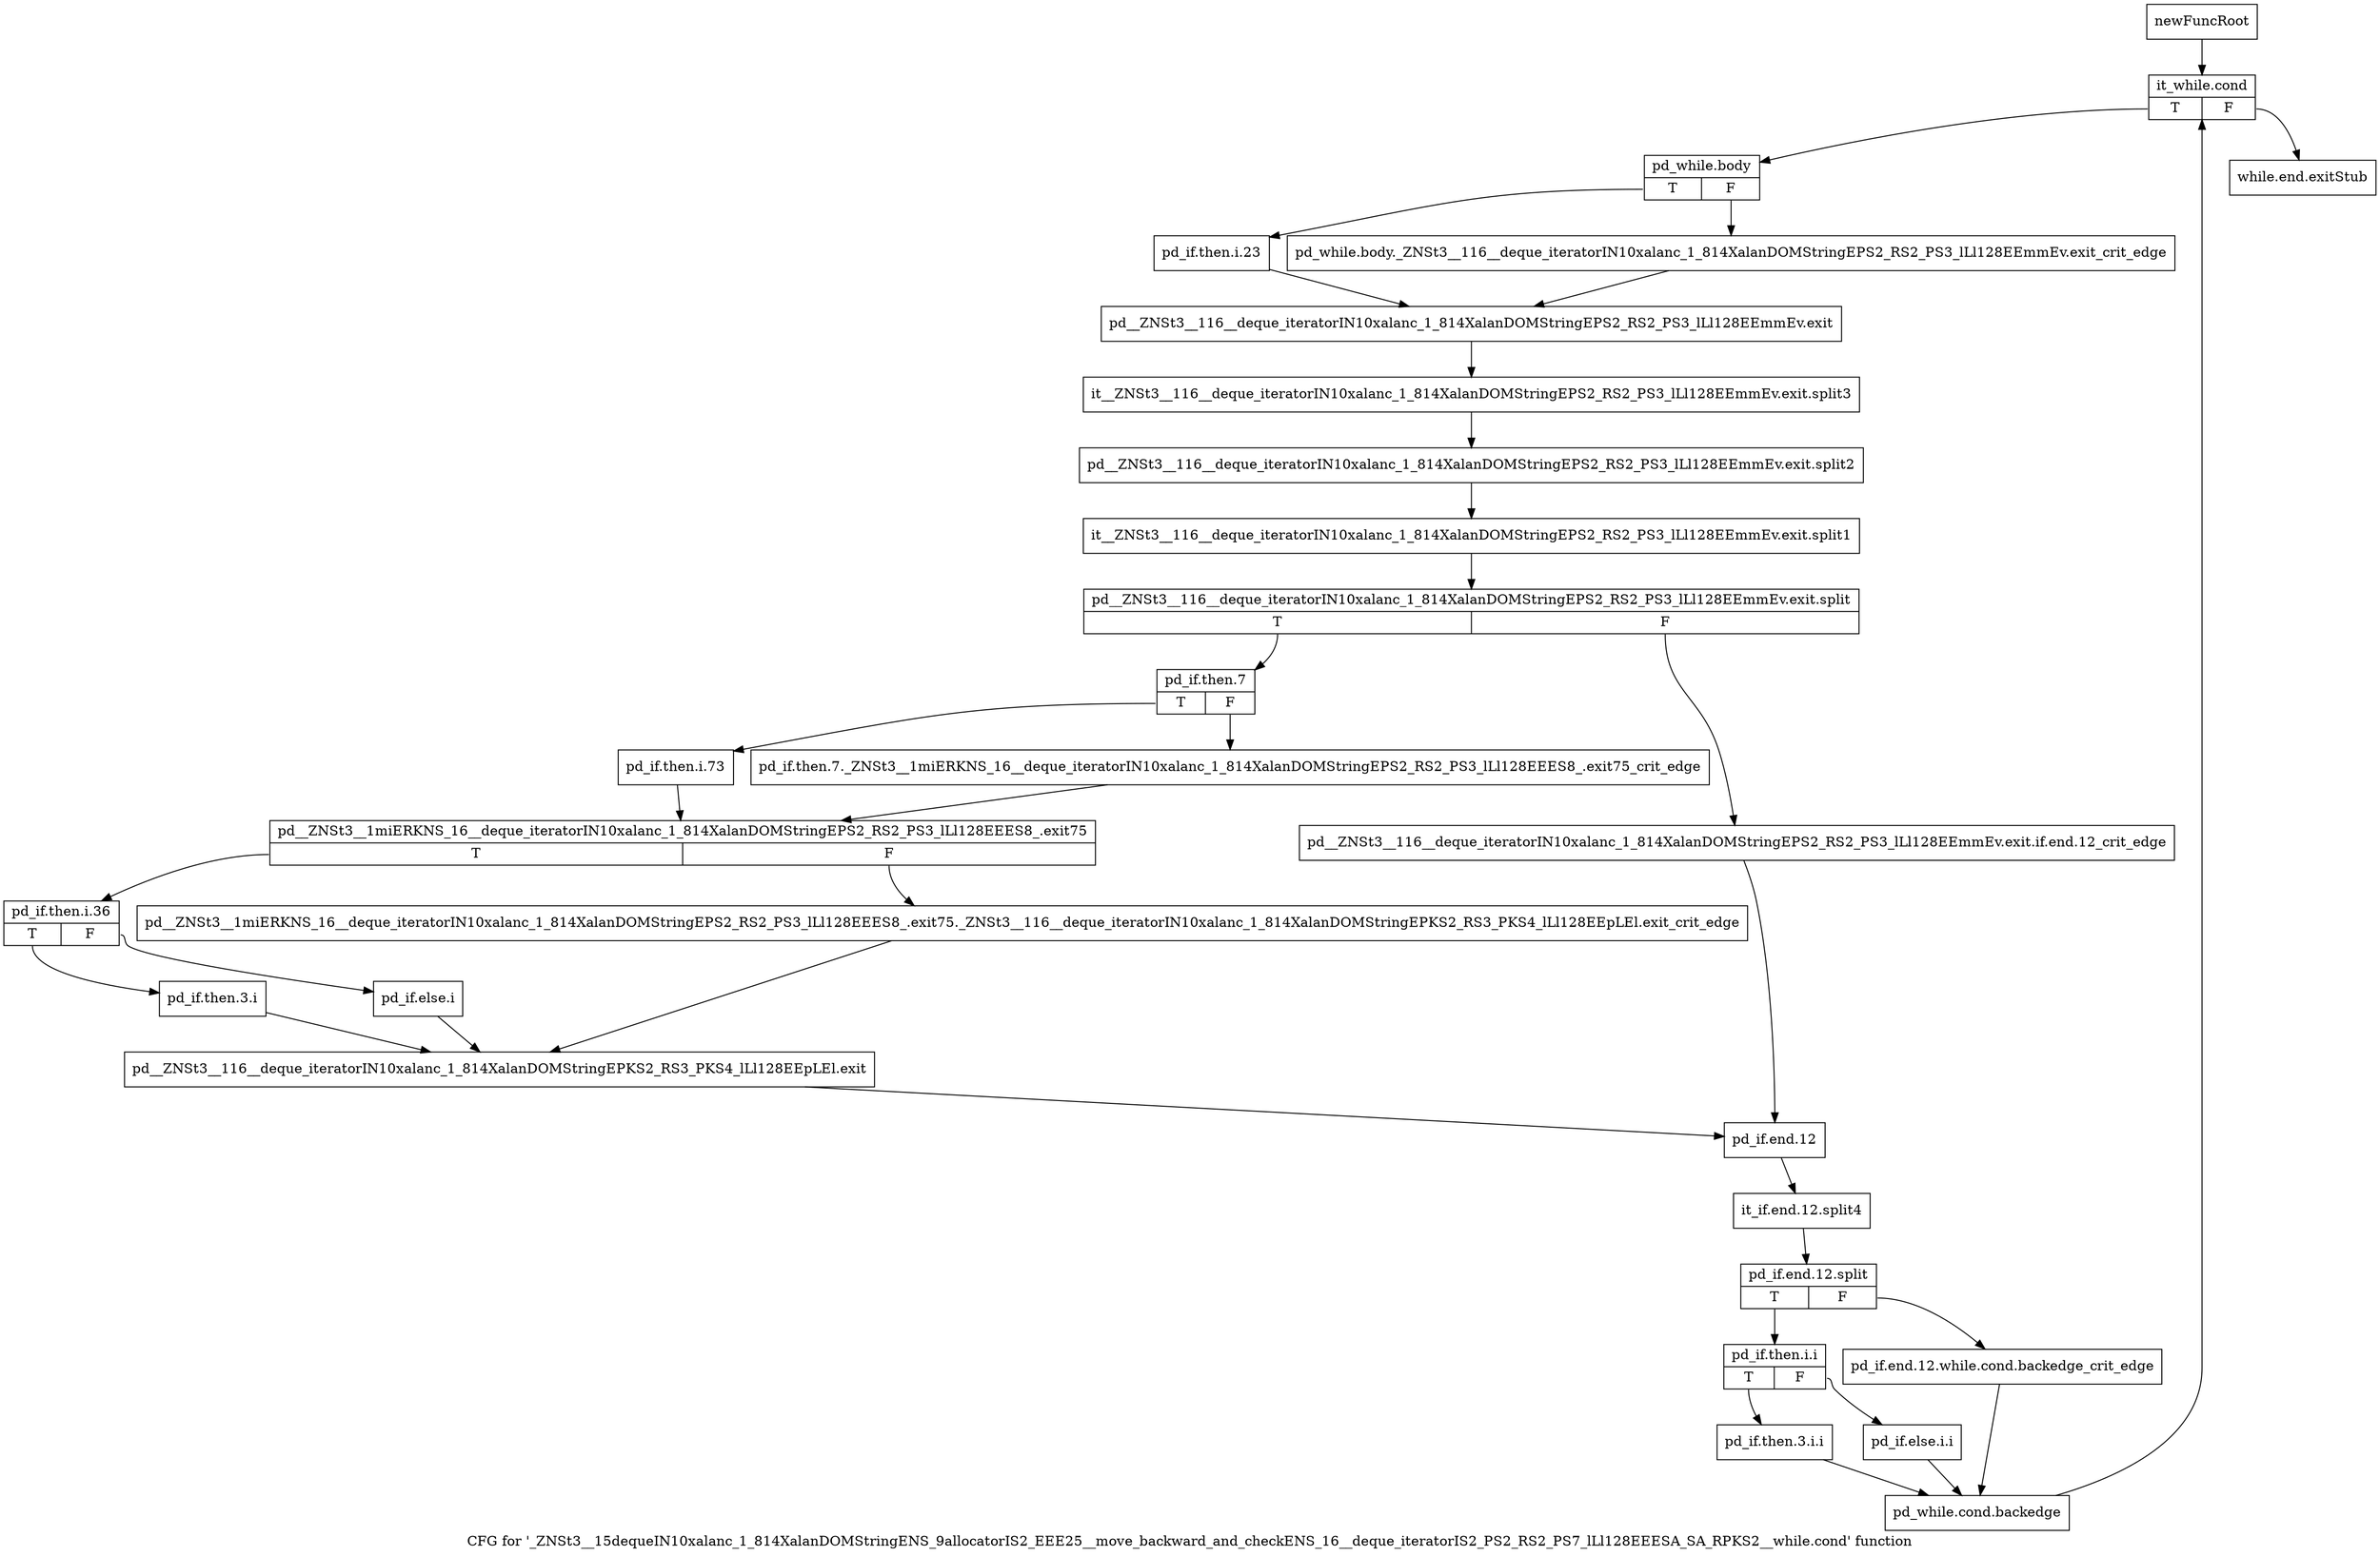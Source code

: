 digraph "CFG for '_ZNSt3__15dequeIN10xalanc_1_814XalanDOMStringENS_9allocatorIS2_EEE25__move_backward_and_checkENS_16__deque_iteratorIS2_PS2_RS2_PS7_lLl128EEESA_SA_RPKS2__while.cond' function" {
	label="CFG for '_ZNSt3__15dequeIN10xalanc_1_814XalanDOMStringENS_9allocatorIS2_EEE25__move_backward_and_checkENS_16__deque_iteratorIS2_PS2_RS2_PS7_lLl128EEESA_SA_RPKS2__while.cond' function";

	Node0x844abb0 [shape=record,label="{newFuncRoot}"];
	Node0x844abb0 -> Node0x844ac50;
	Node0x844ac00 [shape=record,label="{while.end.exitStub}"];
	Node0x844ac50 [shape=record,label="{it_while.cond|{<s0>T|<s1>F}}"];
	Node0x844ac50:s0 -> Node0x844aca0;
	Node0x844ac50:s1 -> Node0x844ac00;
	Node0x844aca0 [shape=record,label="{pd_while.body|{<s0>T|<s1>F}}"];
	Node0x844aca0:s0 -> Node0x844ad40;
	Node0x844aca0:s1 -> Node0x844acf0;
	Node0x844acf0 [shape=record,label="{pd_while.body._ZNSt3__116__deque_iteratorIN10xalanc_1_814XalanDOMStringEPS2_RS2_PS3_lLl128EEmmEv.exit_crit_edge}"];
	Node0x844acf0 -> Node0x844ad90;
	Node0x844ad40 [shape=record,label="{pd_if.then.i.23}"];
	Node0x844ad40 -> Node0x844ad90;
	Node0x844ad90 [shape=record,label="{pd__ZNSt3__116__deque_iteratorIN10xalanc_1_814XalanDOMStringEPS2_RS2_PS3_lLl128EEmmEv.exit}"];
	Node0x844ad90 -> Node0xd1f09e0;
	Node0xd1f09e0 [shape=record,label="{it__ZNSt3__116__deque_iteratorIN10xalanc_1_814XalanDOMStringEPS2_RS2_PS3_lLl128EEmmEv.exit.split3}"];
	Node0xd1f09e0 -> Node0xd1f0bc0;
	Node0xd1f0bc0 [shape=record,label="{pd__ZNSt3__116__deque_iteratorIN10xalanc_1_814XalanDOMStringEPS2_RS2_PS3_lLl128EEmmEv.exit.split2}"];
	Node0xd1f0bc0 -> Node0xd1f0e40;
	Node0xd1f0e40 [shape=record,label="{it__ZNSt3__116__deque_iteratorIN10xalanc_1_814XalanDOMStringEPS2_RS2_PS3_lLl128EEmmEv.exit.split1}"];
	Node0xd1f0e40 -> Node0xd1e20c0;
	Node0xd1e20c0 [shape=record,label="{pd__ZNSt3__116__deque_iteratorIN10xalanc_1_814XalanDOMStringEPS2_RS2_PS3_lLl128EEmmEv.exit.split|{<s0>T|<s1>F}}"];
	Node0xd1e20c0:s0 -> Node0x844c880;
	Node0xd1e20c0:s1 -> Node0x844c830;
	Node0x844c830 [shape=record,label="{pd__ZNSt3__116__deque_iteratorIN10xalanc_1_814XalanDOMStringEPS2_RS2_PS3_lLl128EEmmEv.exit.if.end.12_crit_edge}"];
	Node0x844c830 -> Node0x844cb50;
	Node0x844c880 [shape=record,label="{pd_if.then.7|{<s0>T|<s1>F}}"];
	Node0x844c880:s0 -> Node0x844c920;
	Node0x844c880:s1 -> Node0x844c8d0;
	Node0x844c8d0 [shape=record,label="{pd_if.then.7._ZNSt3__1miERKNS_16__deque_iteratorIN10xalanc_1_814XalanDOMStringEPS2_RS2_PS3_lLl128EEES8_.exit75_crit_edge}"];
	Node0x844c8d0 -> Node0x844c970;
	Node0x844c920 [shape=record,label="{pd_if.then.i.73}"];
	Node0x844c920 -> Node0x844c970;
	Node0x844c970 [shape=record,label="{pd__ZNSt3__1miERKNS_16__deque_iteratorIN10xalanc_1_814XalanDOMStringEPS2_RS2_PS3_lLl128EEES8_.exit75|{<s0>T|<s1>F}}"];
	Node0x844c970:s0 -> Node0x844ca10;
	Node0x844c970:s1 -> Node0x844c9c0;
	Node0x844c9c0 [shape=record,label="{pd__ZNSt3__1miERKNS_16__deque_iteratorIN10xalanc_1_814XalanDOMStringEPS2_RS2_PS3_lLl128EEES8_.exit75._ZNSt3__116__deque_iteratorIN10xalanc_1_814XalanDOMStringEPKS2_RS3_PKS4_lLl128EEpLEl.exit_crit_edge}"];
	Node0x844c9c0 -> Node0x844cb00;
	Node0x844ca10 [shape=record,label="{pd_if.then.i.36|{<s0>T|<s1>F}}"];
	Node0x844ca10:s0 -> Node0x844cab0;
	Node0x844ca10:s1 -> Node0x844ca60;
	Node0x844ca60 [shape=record,label="{pd_if.else.i}"];
	Node0x844ca60 -> Node0x844cb00;
	Node0x844cab0 [shape=record,label="{pd_if.then.3.i}"];
	Node0x844cab0 -> Node0x844cb00;
	Node0x844cb00 [shape=record,label="{pd__ZNSt3__116__deque_iteratorIN10xalanc_1_814XalanDOMStringEPKS2_RS3_PKS4_lLl128EEpLEl.exit}"];
	Node0x844cb00 -> Node0x844cb50;
	Node0x844cb50 [shape=record,label="{pd_if.end.12}"];
	Node0x844cb50 -> Node0xd1f0620;
	Node0xd1f0620 [shape=record,label="{it_if.end.12.split4}"];
	Node0xd1f0620 -> Node0xd1f06c0;
	Node0xd1f06c0 [shape=record,label="{pd_if.end.12.split|{<s0>T|<s1>F}}"];
	Node0xd1f06c0:s0 -> Node0x844cbf0;
	Node0xd1f06c0:s1 -> Node0x844cba0;
	Node0x844cba0 [shape=record,label="{pd_if.end.12.while.cond.backedge_crit_edge}"];
	Node0x844cba0 -> Node0x844cce0;
	Node0x844cbf0 [shape=record,label="{pd_if.then.i.i|{<s0>T|<s1>F}}"];
	Node0x844cbf0:s0 -> Node0x844cc90;
	Node0x844cbf0:s1 -> Node0x844cc40;
	Node0x844cc40 [shape=record,label="{pd_if.else.i.i}"];
	Node0x844cc40 -> Node0x844cce0;
	Node0x844cc90 [shape=record,label="{pd_if.then.3.i.i}"];
	Node0x844cc90 -> Node0x844cce0;
	Node0x844cce0 [shape=record,label="{pd_while.cond.backedge}"];
	Node0x844cce0 -> Node0x844ac50;
}
